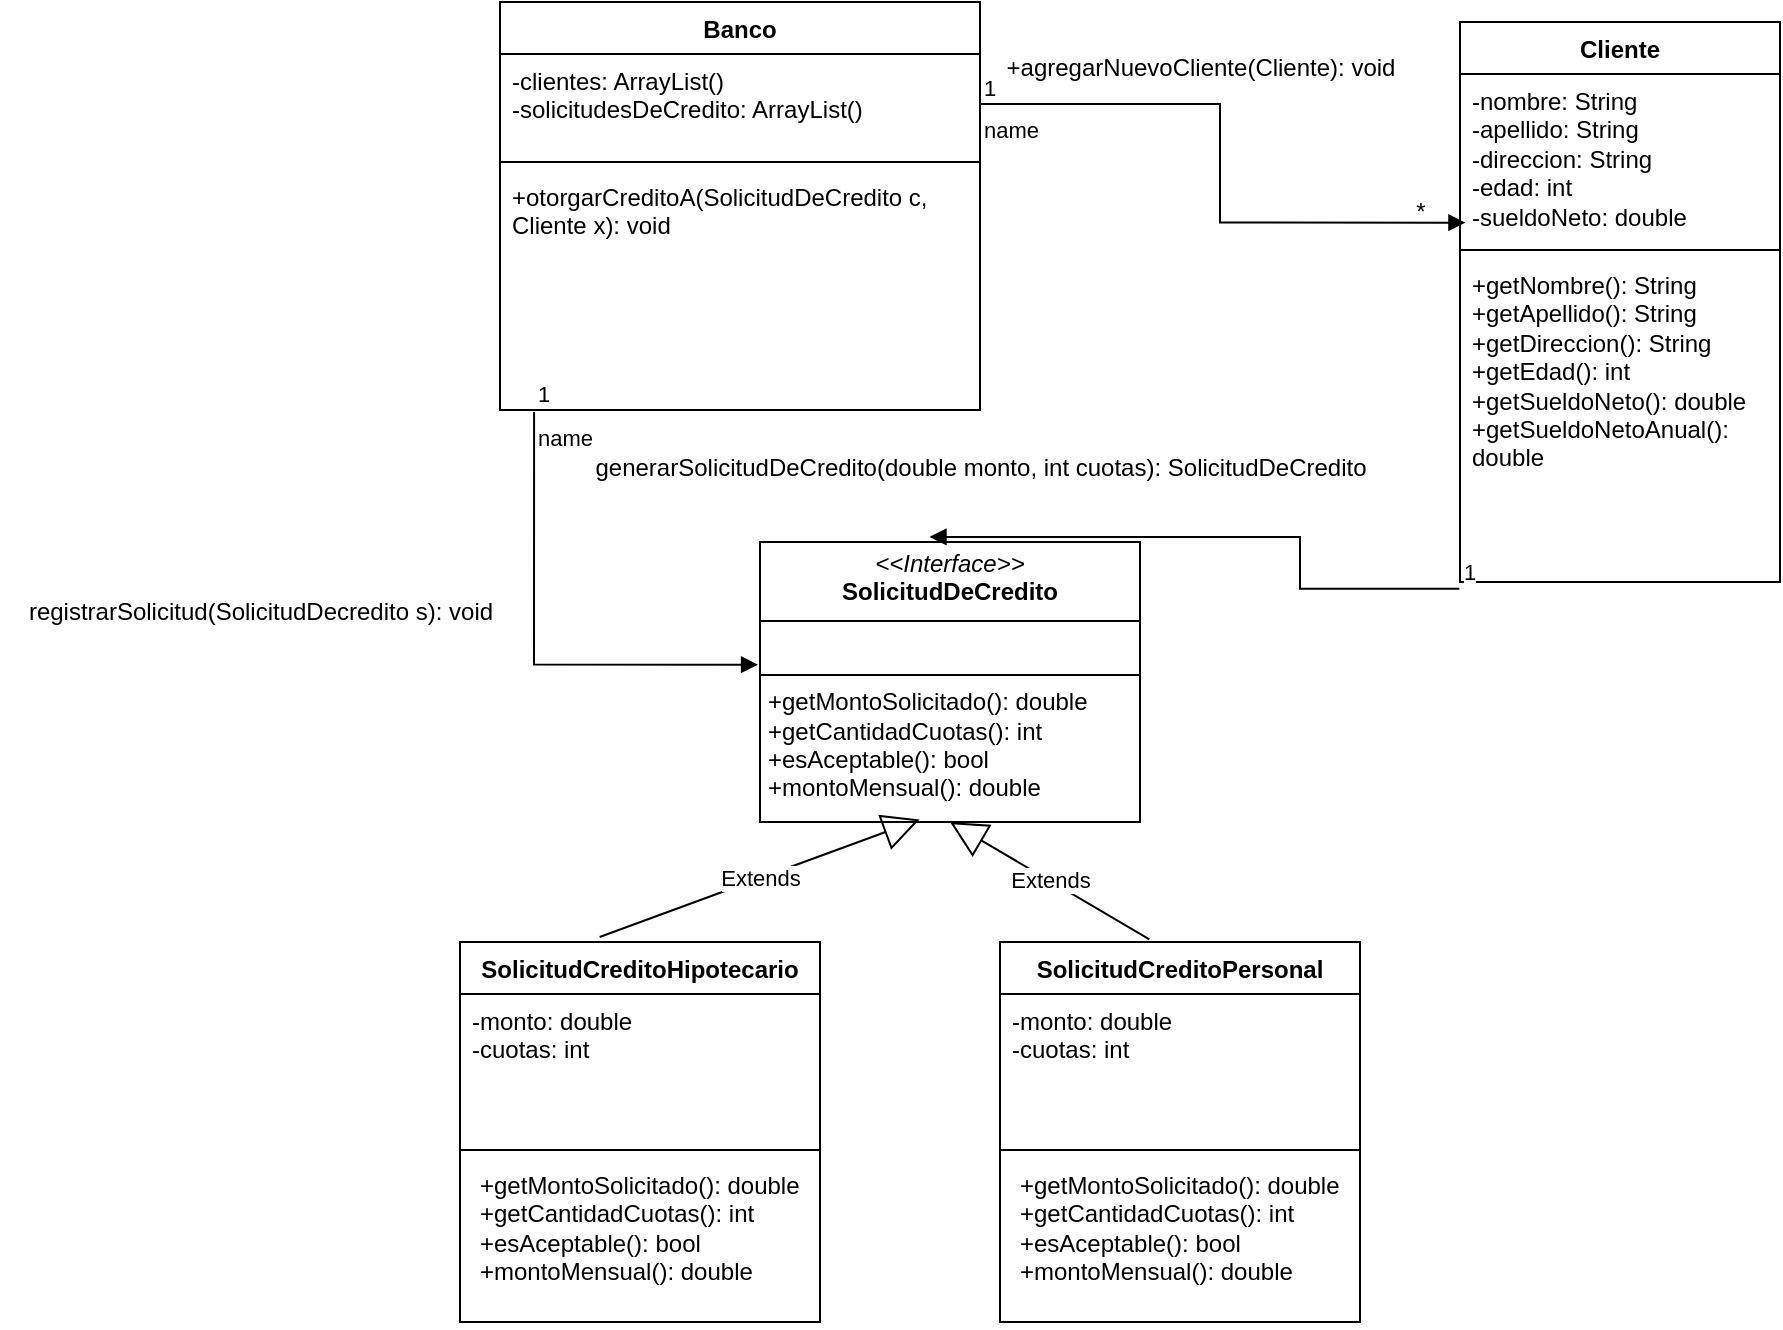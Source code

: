 <mxfile version="24.5.1" type="device">
  <diagram name="Página-1" id="c_7vWnCvDgO-AO47ZcYI">
    <mxGraphModel dx="2281" dy="618" grid="1" gridSize="10" guides="1" tooltips="1" connect="1" arrows="1" fold="1" page="1" pageScale="1" pageWidth="827" pageHeight="1169" math="0" shadow="0">
      <root>
        <mxCell id="0" />
        <mxCell id="1" parent="0" />
        <mxCell id="adqiLuXkvb7V1vKVltTZ-1" value="Banco" style="swimlane;fontStyle=1;align=center;verticalAlign=top;childLayout=stackLayout;horizontal=1;startSize=26;horizontalStack=0;resizeParent=1;resizeParentMax=0;resizeLast=0;collapsible=1;marginBottom=0;whiteSpace=wrap;html=1;" vertex="1" parent="1">
          <mxGeometry x="60" y="150" width="240" height="204" as="geometry" />
        </mxCell>
        <mxCell id="adqiLuXkvb7V1vKVltTZ-2" value="-clientes: ArrayList()&lt;div&gt;-solicitudesDeCredito: ArrayList()&lt;/div&gt;" style="text;strokeColor=none;fillColor=none;align=left;verticalAlign=top;spacingLeft=4;spacingRight=4;overflow=hidden;rotatable=0;points=[[0,0.5],[1,0.5]];portConstraint=eastwest;whiteSpace=wrap;html=1;" vertex="1" parent="adqiLuXkvb7V1vKVltTZ-1">
          <mxGeometry y="26" width="240" height="50" as="geometry" />
        </mxCell>
        <mxCell id="adqiLuXkvb7V1vKVltTZ-3" value="" style="line;strokeWidth=1;fillColor=none;align=left;verticalAlign=middle;spacingTop=-1;spacingLeft=3;spacingRight=3;rotatable=0;labelPosition=right;points=[];portConstraint=eastwest;strokeColor=inherit;" vertex="1" parent="adqiLuXkvb7V1vKVltTZ-1">
          <mxGeometry y="76" width="240" height="8" as="geometry" />
        </mxCell>
        <mxCell id="adqiLuXkvb7V1vKVltTZ-4" value="&lt;div&gt;+otorgarCreditoA(SolicitudDeCredito c, Cliente x): void&lt;/div&gt;" style="text;strokeColor=none;fillColor=none;align=left;verticalAlign=top;spacingLeft=4;spacingRight=4;overflow=hidden;rotatable=0;points=[[0,0.5],[1,0.5]];portConstraint=eastwest;whiteSpace=wrap;html=1;" vertex="1" parent="adqiLuXkvb7V1vKVltTZ-1">
          <mxGeometry y="84" width="240" height="120" as="geometry" />
        </mxCell>
        <mxCell id="adqiLuXkvb7V1vKVltTZ-5" value="Cliente" style="swimlane;fontStyle=1;align=center;verticalAlign=top;childLayout=stackLayout;horizontal=1;startSize=26;horizontalStack=0;resizeParent=1;resizeParentMax=0;resizeLast=0;collapsible=1;marginBottom=0;whiteSpace=wrap;html=1;" vertex="1" parent="1">
          <mxGeometry x="540" y="160" width="160" height="280" as="geometry" />
        </mxCell>
        <mxCell id="adqiLuXkvb7V1vKVltTZ-6" value="-nombre: String&lt;div&gt;-apellido: String&lt;/div&gt;&lt;div&gt;-direccion: String&lt;/div&gt;&lt;div&gt;-edad: int&lt;/div&gt;&lt;div&gt;-sueldoNeto: double&lt;br&gt;&lt;div&gt;&lt;br&gt;&lt;/div&gt;&lt;/div&gt;" style="text;strokeColor=none;fillColor=none;align=left;verticalAlign=top;spacingLeft=4;spacingRight=4;overflow=hidden;rotatable=0;points=[[0,0.5],[1,0.5]];portConstraint=eastwest;whiteSpace=wrap;html=1;" vertex="1" parent="adqiLuXkvb7V1vKVltTZ-5">
          <mxGeometry y="26" width="160" height="84" as="geometry" />
        </mxCell>
        <mxCell id="adqiLuXkvb7V1vKVltTZ-7" value="" style="line;strokeWidth=1;fillColor=none;align=left;verticalAlign=middle;spacingTop=-1;spacingLeft=3;spacingRight=3;rotatable=0;labelPosition=right;points=[];portConstraint=eastwest;strokeColor=inherit;" vertex="1" parent="adqiLuXkvb7V1vKVltTZ-5">
          <mxGeometry y="110" width="160" height="8" as="geometry" />
        </mxCell>
        <mxCell id="adqiLuXkvb7V1vKVltTZ-8" value="+getNombre(): String&lt;div&gt;+getApellido(): String&lt;/div&gt;&lt;div&gt;+getDireccion(): String&lt;/div&gt;&lt;div&gt;+getEdad(): int&lt;/div&gt;&lt;div&gt;+getSueldoNeto(): double&lt;/div&gt;&lt;div&gt;+getSueldoNetoAnual(): double&lt;/div&gt;&lt;div&gt;&lt;br&gt;&lt;/div&gt;" style="text;strokeColor=none;fillColor=none;align=left;verticalAlign=top;spacingLeft=4;spacingRight=4;overflow=hidden;rotatable=0;points=[[0,0.5],[1,0.5]];portConstraint=eastwest;whiteSpace=wrap;html=1;" vertex="1" parent="adqiLuXkvb7V1vKVltTZ-5">
          <mxGeometry y="118" width="160" height="162" as="geometry" />
        </mxCell>
        <mxCell id="adqiLuXkvb7V1vKVltTZ-9" value="name" style="endArrow=block;endFill=1;html=1;edgeStyle=orthogonalEdgeStyle;align=left;verticalAlign=top;rounded=0;exitX=1;exitY=0.5;exitDx=0;exitDy=0;entryX=0.017;entryY=0.885;entryDx=0;entryDy=0;entryPerimeter=0;" edge="1" parent="1" source="adqiLuXkvb7V1vKVltTZ-2" target="adqiLuXkvb7V1vKVltTZ-6">
          <mxGeometry x="-1" relative="1" as="geometry">
            <mxPoint x="270" y="212.5" as="sourcePoint" />
            <mxPoint x="430" y="212.5" as="targetPoint" />
          </mxGeometry>
        </mxCell>
        <mxCell id="adqiLuXkvb7V1vKVltTZ-10" value="1" style="edgeLabel;resizable=0;html=1;align=left;verticalAlign=bottom;" connectable="0" vertex="1" parent="adqiLuXkvb7V1vKVltTZ-9">
          <mxGeometry x="-1" relative="1" as="geometry" />
        </mxCell>
        <mxCell id="adqiLuXkvb7V1vKVltTZ-11" value="*" style="text;html=1;align=center;verticalAlign=middle;resizable=0;points=[];autosize=1;strokeColor=none;fillColor=none;" vertex="1" parent="1">
          <mxGeometry x="505" y="240" width="30" height="30" as="geometry" />
        </mxCell>
        <mxCell id="adqiLuXkvb7V1vKVltTZ-13" value="&lt;p style=&quot;margin:0px;margin-top:4px;text-align:center;&quot;&gt;&lt;i&gt;&amp;lt;&amp;lt;Interface&amp;gt;&amp;gt;&lt;/i&gt;&lt;br&gt;&lt;b&gt;SolicitudDeCredito&lt;/b&gt;&lt;/p&gt;&lt;hr size=&quot;1&quot; style=&quot;border-style:solid;&quot;&gt;&lt;p style=&quot;margin:0px;margin-left:4px;&quot;&gt;&lt;br&gt;&lt;/p&gt;&lt;hr size=&quot;1&quot; style=&quot;border-style:solid;&quot;&gt;&lt;p style=&quot;margin:0px;margin-left:4px;&quot;&gt;+getMontoSolicitado(): double&lt;/p&gt;&lt;p style=&quot;margin:0px;margin-left:4px;&quot;&gt;+getCantidadCuotas(): int&lt;/p&gt;&lt;p style=&quot;margin:0px;margin-left:4px;&quot;&gt;+esAceptable(): bool&lt;/p&gt;&lt;p style=&quot;margin:0px;margin-left:4px;&quot;&gt;+montoMensual(): double&lt;/p&gt;" style="verticalAlign=top;align=left;overflow=fill;html=1;whiteSpace=wrap;" vertex="1" parent="1">
          <mxGeometry x="190" y="420" width="190" height="140" as="geometry" />
        </mxCell>
        <mxCell id="adqiLuXkvb7V1vKVltTZ-14" value="SolicitudCreditoPersonal" style="swimlane;fontStyle=1;align=center;verticalAlign=top;childLayout=stackLayout;horizontal=1;startSize=26;horizontalStack=0;resizeParent=1;resizeParentMax=0;resizeLast=0;collapsible=1;marginBottom=0;whiteSpace=wrap;html=1;" vertex="1" parent="1">
          <mxGeometry x="310" y="620" width="180" height="190" as="geometry" />
        </mxCell>
        <mxCell id="adqiLuXkvb7V1vKVltTZ-15" value="-monto: double&lt;div&gt;-cuotas: int&lt;/div&gt;" style="text;strokeColor=none;fillColor=none;align=left;verticalAlign=top;spacingLeft=4;spacingRight=4;overflow=hidden;rotatable=0;points=[[0,0.5],[1,0.5]];portConstraint=eastwest;whiteSpace=wrap;html=1;" vertex="1" parent="adqiLuXkvb7V1vKVltTZ-14">
          <mxGeometry y="26" width="180" height="74" as="geometry" />
        </mxCell>
        <mxCell id="adqiLuXkvb7V1vKVltTZ-16" value="" style="line;strokeWidth=1;fillColor=none;align=left;verticalAlign=middle;spacingTop=-1;spacingLeft=3;spacingRight=3;rotatable=0;labelPosition=right;points=[];portConstraint=eastwest;strokeColor=inherit;" vertex="1" parent="adqiLuXkvb7V1vKVltTZ-14">
          <mxGeometry y="100" width="180" height="8" as="geometry" />
        </mxCell>
        <mxCell id="adqiLuXkvb7V1vKVltTZ-17" value="&lt;p style=&quot;margin: 0px 0px 0px 4px;&quot;&gt;+getMontoSolicitado(): double&lt;/p&gt;&lt;p style=&quot;margin: 0px 0px 0px 4px;&quot;&gt;+getCantidadCuotas(): int&lt;/p&gt;&lt;p style=&quot;margin: 0px 0px 0px 4px;&quot;&gt;+esAceptable(): bool&lt;/p&gt;&lt;p style=&quot;margin: 0px 0px 0px 4px;&quot;&gt;+montoMensual(): double&lt;/p&gt;" style="text;strokeColor=none;fillColor=none;align=left;verticalAlign=top;spacingLeft=4;spacingRight=4;overflow=hidden;rotatable=0;points=[[0,0.5],[1,0.5]];portConstraint=eastwest;whiteSpace=wrap;html=1;" vertex="1" parent="adqiLuXkvb7V1vKVltTZ-14">
          <mxGeometry y="108" width="180" height="82" as="geometry" />
        </mxCell>
        <mxCell id="adqiLuXkvb7V1vKVltTZ-19" value="SolicitudCreditoHipotecario" style="swimlane;fontStyle=1;align=center;verticalAlign=top;childLayout=stackLayout;horizontal=1;startSize=26;horizontalStack=0;resizeParent=1;resizeParentMax=0;resizeLast=0;collapsible=1;marginBottom=0;whiteSpace=wrap;html=1;" vertex="1" parent="1">
          <mxGeometry x="40" y="620" width="180" height="190" as="geometry" />
        </mxCell>
        <mxCell id="adqiLuXkvb7V1vKVltTZ-20" value="-monto: double&lt;div&gt;-cuotas: int&lt;/div&gt;&lt;div&gt;&lt;br&gt;&lt;/div&gt;" style="text;strokeColor=none;fillColor=none;align=left;verticalAlign=top;spacingLeft=4;spacingRight=4;overflow=hidden;rotatable=0;points=[[0,0.5],[1,0.5]];portConstraint=eastwest;whiteSpace=wrap;html=1;" vertex="1" parent="adqiLuXkvb7V1vKVltTZ-19">
          <mxGeometry y="26" width="180" height="74" as="geometry" />
        </mxCell>
        <mxCell id="adqiLuXkvb7V1vKVltTZ-21" value="" style="line;strokeWidth=1;fillColor=none;align=left;verticalAlign=middle;spacingTop=-1;spacingLeft=3;spacingRight=3;rotatable=0;labelPosition=right;points=[];portConstraint=eastwest;strokeColor=inherit;" vertex="1" parent="adqiLuXkvb7V1vKVltTZ-19">
          <mxGeometry y="100" width="180" height="8" as="geometry" />
        </mxCell>
        <mxCell id="adqiLuXkvb7V1vKVltTZ-22" value="&lt;p style=&quot;margin: 0px 0px 0px 4px;&quot;&gt;+getMontoSolicitado(): double&lt;/p&gt;&lt;p style=&quot;margin: 0px 0px 0px 4px;&quot;&gt;+getCantidadCuotas(): int&lt;/p&gt;&lt;p style=&quot;margin: 0px 0px 0px 4px;&quot;&gt;+esAceptable(): bool&lt;/p&gt;&lt;p style=&quot;margin: 0px 0px 0px 4px;&quot;&gt;+montoMensual(): double&lt;/p&gt;" style="text;strokeColor=none;fillColor=none;align=left;verticalAlign=top;spacingLeft=4;spacingRight=4;overflow=hidden;rotatable=0;points=[[0,0.5],[1,0.5]];portConstraint=eastwest;whiteSpace=wrap;html=1;" vertex="1" parent="adqiLuXkvb7V1vKVltTZ-19">
          <mxGeometry y="108" width="180" height="82" as="geometry" />
        </mxCell>
        <mxCell id="adqiLuXkvb7V1vKVltTZ-23" value="" style="endArrow=block;endFill=1;html=1;edgeStyle=orthogonalEdgeStyle;align=left;verticalAlign=top;rounded=0;exitX=-0.002;exitY=1.021;exitDx=0;exitDy=0;exitPerimeter=0;entryX=0.446;entryY=-0.018;entryDx=0;entryDy=0;entryPerimeter=0;" edge="1" parent="1" source="adqiLuXkvb7V1vKVltTZ-8" target="adqiLuXkvb7V1vKVltTZ-13">
          <mxGeometry x="-1" relative="1" as="geometry">
            <mxPoint x="420" y="480" as="sourcePoint" />
            <mxPoint x="580" y="480" as="targetPoint" />
          </mxGeometry>
        </mxCell>
        <mxCell id="adqiLuXkvb7V1vKVltTZ-24" value="1" style="edgeLabel;resizable=0;html=1;align=left;verticalAlign=bottom;" connectable="0" vertex="1" parent="adqiLuXkvb7V1vKVltTZ-23">
          <mxGeometry x="-1" relative="1" as="geometry" />
        </mxCell>
        <mxCell id="adqiLuXkvb7V1vKVltTZ-25" value="generarSolicitudDeCredito(double monto, int cuotas): SolicitudDeCredito" style="text;html=1;align=center;verticalAlign=middle;resizable=0;points=[];autosize=1;strokeColor=none;fillColor=none;" vertex="1" parent="1">
          <mxGeometry x="95" y="368" width="410" height="30" as="geometry" />
        </mxCell>
        <mxCell id="adqiLuXkvb7V1vKVltTZ-28" value="Extends" style="endArrow=block;endSize=16;endFill=0;html=1;rounded=0;exitX=0.388;exitY=-0.013;exitDx=0;exitDy=0;exitPerimeter=0;entryX=0.42;entryY=0.991;entryDx=0;entryDy=0;entryPerimeter=0;" edge="1" parent="1" source="adqiLuXkvb7V1vKVltTZ-19" target="adqiLuXkvb7V1vKVltTZ-13">
          <mxGeometry width="160" relative="1" as="geometry">
            <mxPoint x="260" y="590" as="sourcePoint" />
            <mxPoint x="420" y="590" as="targetPoint" />
          </mxGeometry>
        </mxCell>
        <mxCell id="adqiLuXkvb7V1vKVltTZ-29" value="Extends" style="endArrow=block;endSize=16;endFill=0;html=1;rounded=0;exitX=0.415;exitY=-0.007;exitDx=0;exitDy=0;exitPerimeter=0;entryX=0.5;entryY=1;entryDx=0;entryDy=0;" edge="1" parent="1" source="adqiLuXkvb7V1vKVltTZ-14" target="adqiLuXkvb7V1vKVltTZ-13">
          <mxGeometry width="160" relative="1" as="geometry">
            <mxPoint x="410" y="614" as="sourcePoint" />
            <mxPoint x="570" y="555" as="targetPoint" />
          </mxGeometry>
        </mxCell>
        <mxCell id="adqiLuXkvb7V1vKVltTZ-32" value="name" style="endArrow=block;endFill=1;html=1;edgeStyle=orthogonalEdgeStyle;align=left;verticalAlign=top;rounded=0;entryX=-0.005;entryY=0.438;entryDx=0;entryDy=0;entryPerimeter=0;exitX=0.071;exitY=1.008;exitDx=0;exitDy=0;exitPerimeter=0;" edge="1" parent="1" source="adqiLuXkvb7V1vKVltTZ-4" target="adqiLuXkvb7V1vKVltTZ-13">
          <mxGeometry x="-1" relative="1" as="geometry">
            <mxPoint x="-10" y="480" as="sourcePoint" />
            <mxPoint x="150" y="480" as="targetPoint" />
          </mxGeometry>
        </mxCell>
        <mxCell id="adqiLuXkvb7V1vKVltTZ-33" value="1" style="edgeLabel;resizable=0;html=1;align=left;verticalAlign=bottom;" connectable="0" vertex="1" parent="adqiLuXkvb7V1vKVltTZ-32">
          <mxGeometry x="-1" relative="1" as="geometry" />
        </mxCell>
        <mxCell id="adqiLuXkvb7V1vKVltTZ-34" value="registrarSolicitud(SolicitudDecredito s): void" style="text;html=1;align=center;verticalAlign=middle;resizable=0;points=[];autosize=1;strokeColor=none;fillColor=none;" vertex="1" parent="1">
          <mxGeometry x="-190" y="440" width="260" height="30" as="geometry" />
        </mxCell>
        <mxCell id="adqiLuXkvb7V1vKVltTZ-35" value="&lt;span style=&quot;text-align: left; text-wrap-mode: wrap;&quot;&gt;+agregarNuevoCliente(Cliente): void&lt;/span&gt;&lt;div&gt;&lt;span style=&quot;text-align: left; text-wrap-mode: wrap;&quot;&gt;&lt;br&gt;&lt;/span&gt;&lt;/div&gt;" style="text;html=1;align=center;verticalAlign=middle;resizable=0;points=[];autosize=1;strokeColor=none;fillColor=none;" vertex="1" parent="1">
          <mxGeometry x="300" y="170" width="220" height="40" as="geometry" />
        </mxCell>
      </root>
    </mxGraphModel>
  </diagram>
</mxfile>
